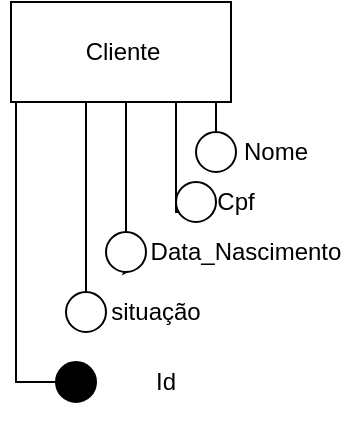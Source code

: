 <mxfile version="15.9.6" type="device" pages="2"><diagram id="fm25jFv6v8Jt45-t_JTV" name="Page-1"><mxGraphModel dx="1108" dy="450" grid="1" gridSize="10" guides="1" tooltips="1" connect="1" arrows="1" fold="1" page="1" pageScale="1" pageWidth="827" pageHeight="1169" math="0" shadow="0"><root><mxCell id="0"/><mxCell id="1" parent="0"/><mxCell id="FZugOMy74N1VtvD3ixMC-2" style="edgeStyle=orthogonalEdgeStyle;rounded=0;orthogonalLoop=1;jettySize=auto;html=1;entryX=0.5;entryY=1;entryDx=0;entryDy=0;" parent="1" source="FZugOMy74N1VtvD3ixMC-1" target="FZugOMy74N1VtvD3ixMC-3" edge="1"><mxGeometry relative="1" as="geometry"><mxPoint x="220" y="270" as="targetPoint"/><Array as="points"><mxPoint x="220" y="300"/><mxPoint x="250" y="300"/></Array></mxGeometry></mxCell><mxCell id="u2ZmSPKnxTghGJznlHVs-28" style="edgeStyle=orthogonalEdgeStyle;rounded=0;orthogonalLoop=1;jettySize=auto;html=1;entryX=0;entryY=0.5;entryDx=0;entryDy=0;" parent="1" source="FZugOMy74N1VtvD3ixMC-1" target="u2ZmSPKnxTghGJznlHVs-25" edge="1"><mxGeometry relative="1" as="geometry"><Array as="points"><mxPoint x="320" y="170"/><mxPoint x="320" y="170"/></Array></mxGeometry></mxCell><mxCell id="u2ZmSPKnxTghGJznlHVs-29" style="edgeStyle=orthogonalEdgeStyle;rounded=0;orthogonalLoop=1;jettySize=auto;html=1;entryX=0.25;entryY=0.667;entryDx=0;entryDy=0;entryPerimeter=0;" parent="1" source="FZugOMy74N1VtvD3ixMC-1" target="u2ZmSPKnxTghGJznlHVs-12" edge="1"><mxGeometry relative="1" as="geometry"><Array as="points"><mxPoint x="300" y="215"/></Array></mxGeometry></mxCell><mxCell id="u2ZmSPKnxTghGJznlHVs-33" style="edgeStyle=orthogonalEdgeStyle;rounded=0;orthogonalLoop=1;jettySize=auto;html=1;entryX=1;entryY=1;entryDx=0;entryDy=0;" parent="1" source="FZugOMy74N1VtvD3ixMC-1" target="u2ZmSPKnxTghGJznlHVs-19" edge="1"><mxGeometry relative="1" as="geometry"><Array as="points"><mxPoint x="275" y="242"/></Array></mxGeometry></mxCell><mxCell id="u2ZmSPKnxTghGJznlHVs-34" style="edgeStyle=orthogonalEdgeStyle;rounded=0;orthogonalLoop=1;jettySize=auto;html=1;" parent="1" source="FZugOMy74N1VtvD3ixMC-1" edge="1"><mxGeometry relative="1" as="geometry"><mxPoint x="255" y="265" as="targetPoint"/><Array as="points"><mxPoint x="255" y="180"/><mxPoint x="255" y="180"/></Array></mxGeometry></mxCell><mxCell id="FZugOMy74N1VtvD3ixMC-1" value="Cliente" style="html=1;" parent="1" vertex="1"><mxGeometry x="217.5" y="110" width="110" height="50" as="geometry"/></mxCell><mxCell id="FZugOMy74N1VtvD3ixMC-3" value="" style="ellipse;whiteSpace=wrap;html=1;aspect=fixed;fillColor=#000000;" parent="1" vertex="1"><mxGeometry x="240" y="290" width="20" height="20" as="geometry"/></mxCell><mxCell id="u2ZmSPKnxTghGJznlHVs-2" value="Id" style="text;html=1;strokeColor=none;fillColor=none;align=center;verticalAlign=middle;whiteSpace=wrap;rounded=0;" parent="1" vertex="1"><mxGeometry x="265" y="285" width="60" height="30" as="geometry"/></mxCell><mxCell id="u2ZmSPKnxTghGJznlHVs-11" value="" style="ellipse;whiteSpace=wrap;html=1;aspect=fixed;" parent="1" vertex="1"><mxGeometry x="300" y="200" width="20" height="20" as="geometry"/></mxCell><mxCell id="u2ZmSPKnxTghGJznlHVs-12" value="Cpf" style="text;html=1;strokeColor=none;fillColor=none;align=center;verticalAlign=middle;whiteSpace=wrap;rounded=0;" parent="1" vertex="1"><mxGeometry x="300" y="195" width="60" height="30" as="geometry"/></mxCell><mxCell id="u2ZmSPKnxTghGJznlHVs-19" value="" style="ellipse;whiteSpace=wrap;html=1;aspect=fixed;" parent="1" vertex="1"><mxGeometry x="265" y="225" width="20" height="20" as="geometry"/></mxCell><mxCell id="u2ZmSPKnxTghGJznlHVs-20" value="Data_Nascimento" style="text;html=1;strokeColor=none;fillColor=none;align=center;verticalAlign=middle;whiteSpace=wrap;rounded=0;" parent="1" vertex="1"><mxGeometry x="285" y="220" width="100" height="30" as="geometry"/></mxCell><mxCell id="u2ZmSPKnxTghGJznlHVs-22" value="" style="ellipse;whiteSpace=wrap;html=1;aspect=fixed;" parent="1" vertex="1"><mxGeometry x="245" y="255" width="20" height="20" as="geometry"/></mxCell><mxCell id="u2ZmSPKnxTghGJznlHVs-23" value="situação" style="text;html=1;strokeColor=none;fillColor=none;align=center;verticalAlign=middle;whiteSpace=wrap;rounded=0;" parent="1" vertex="1"><mxGeometry x="260" y="250" width="60" height="30" as="geometry"/></mxCell><mxCell id="u2ZmSPKnxTghGJznlHVs-24" value="" style="ellipse;whiteSpace=wrap;html=1;aspect=fixed;" parent="1" vertex="1"><mxGeometry x="310" y="175" width="20" height="20" as="geometry"/></mxCell><mxCell id="u2ZmSPKnxTghGJznlHVs-25" value="Nome" style="text;html=1;strokeColor=none;fillColor=none;align=center;verticalAlign=middle;whiteSpace=wrap;rounded=0;" parent="1" vertex="1"><mxGeometry x="320" y="170" width="60" height="30" as="geometry"/></mxCell></root></mxGraphModel></diagram><diagram id="RPwSO5qU0TtSwt3RdQuw" name="Page-2"><mxGraphModel dx="468" dy="518" grid="1" gridSize="10" guides="1" tooltips="1" connect="1" arrows="1" fold="1" page="1" pageScale="1" pageWidth="827" pageHeight="1169" math="0" shadow="0"><root><mxCell id="NwgVcVhG2mhUdgrghWAX-0"/><mxCell id="NwgVcVhG2mhUdgrghWAX-1" parent="NwgVcVhG2mhUdgrghWAX-0"/></root></mxGraphModel></diagram></mxfile>